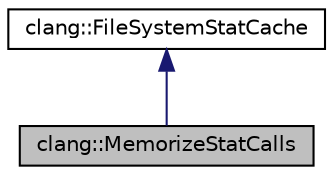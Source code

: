 digraph "clang::MemorizeStatCalls"
{
 // LATEX_PDF_SIZE
  bgcolor="transparent";
  edge [fontname="Helvetica",fontsize="10",labelfontname="Helvetica",labelfontsize="10"];
  node [fontname="Helvetica",fontsize="10",shape=record];
  Node1 [label="clang::MemorizeStatCalls",height=0.2,width=0.4,color="black", fillcolor="grey75", style="filled", fontcolor="black",tooltip="A stat \"cache\" that can be used by FileManager to keep track of the results of stat() calls that occu..."];
  Node2 -> Node1 [dir="back",color="midnightblue",fontsize="10",style="solid",fontname="Helvetica"];
  Node2 [label="clang::FileSystemStatCache",height=0.2,width=0.4,color="black",URL="$classclang_1_1FileSystemStatCache.html",tooltip="Abstract interface for introducing a FileManager cache for 'stat' system calls, which is used by prec..."];
}

